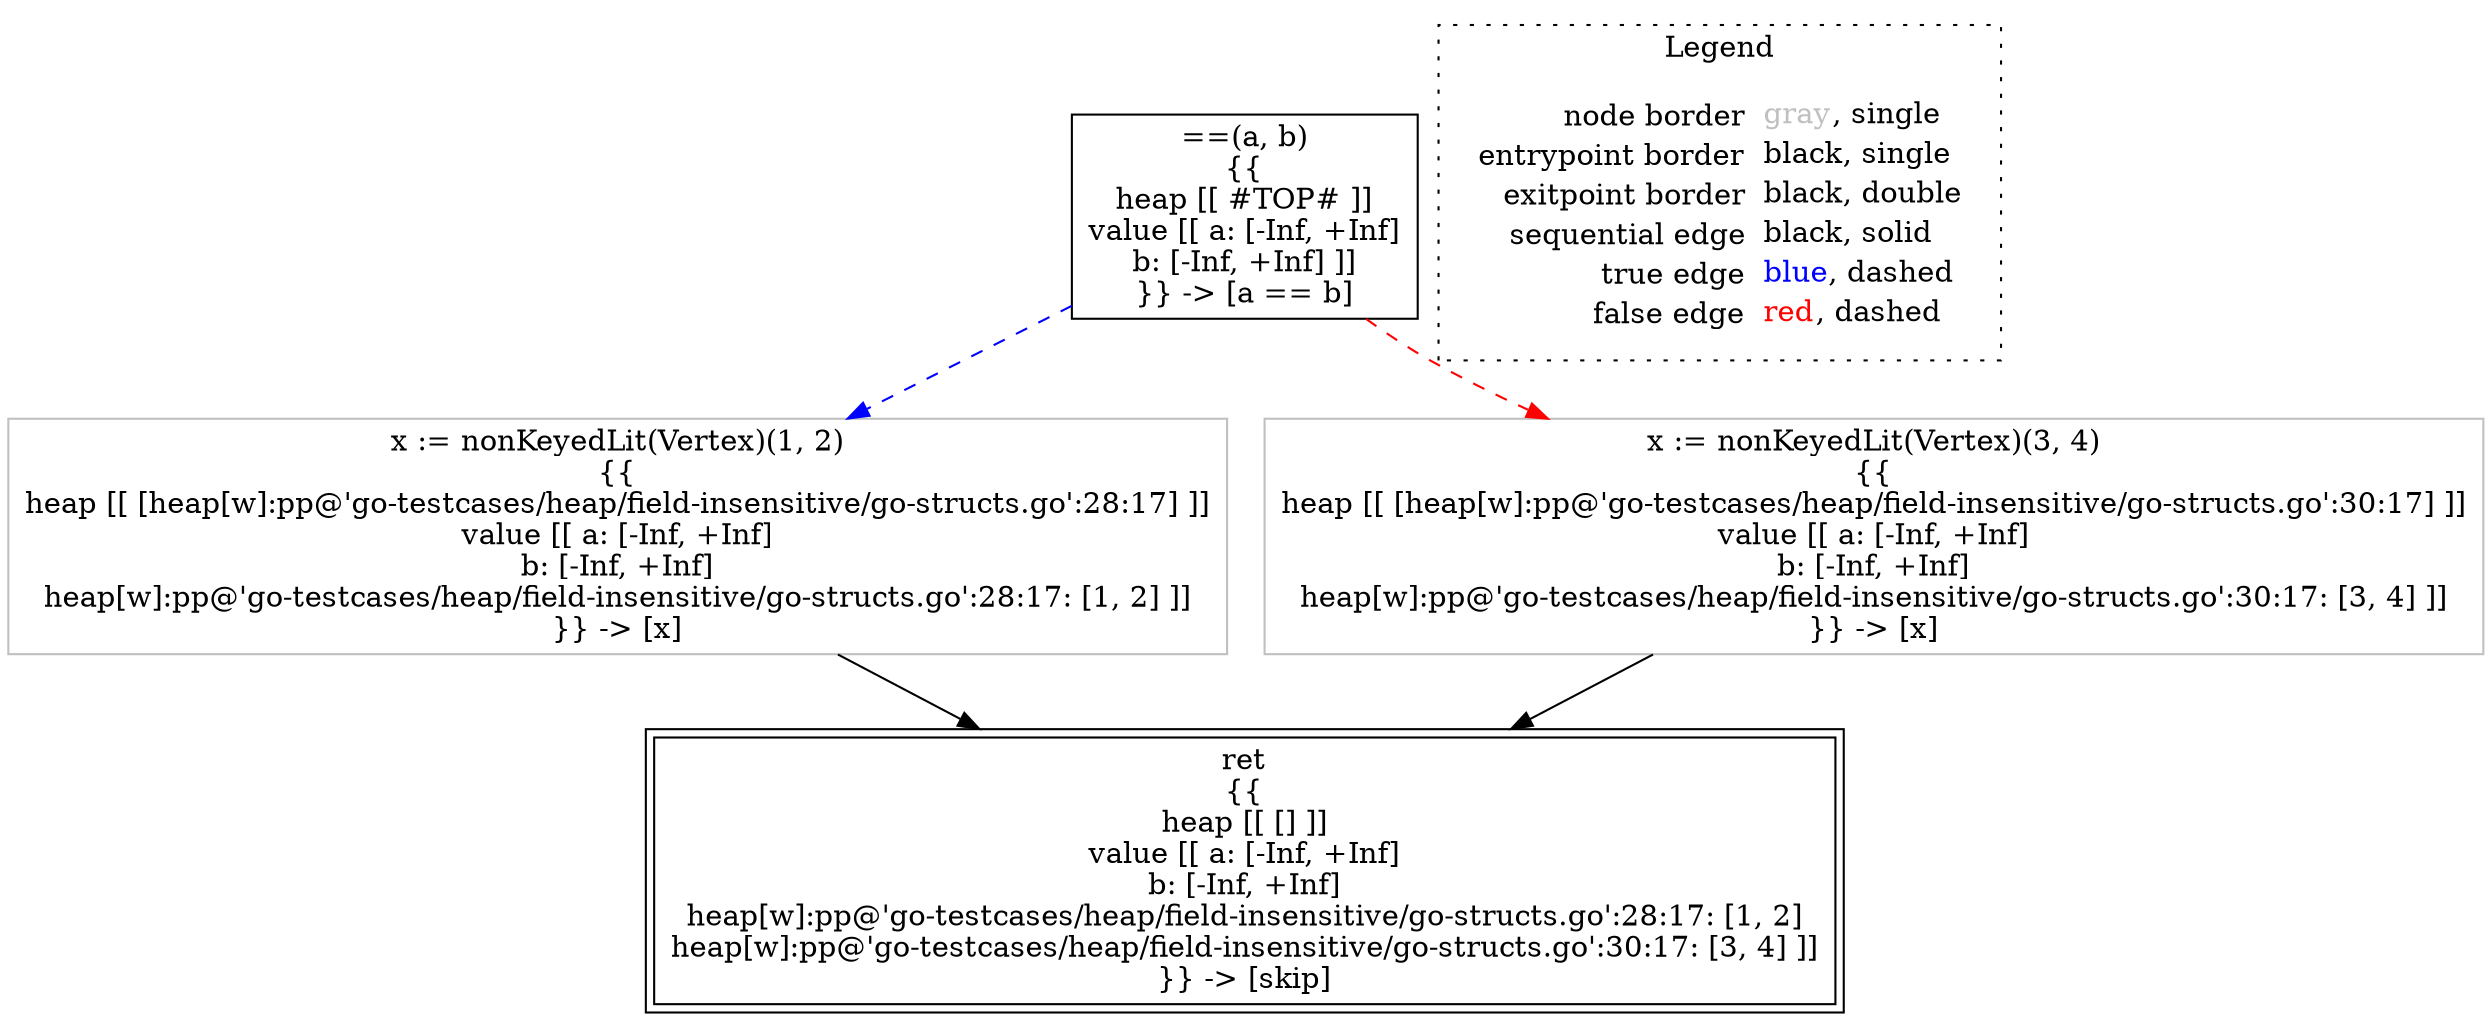 digraph {
	"node0" [shape="rect",color="black",label=<==(a, b)<BR/>{{<BR/>heap [[ #TOP# ]]<BR/>value [[ a: [-Inf, +Inf]<BR/>b: [-Inf, +Inf] ]]<BR/>}} -&gt; [a == b]>];
	"node1" [shape="rect",color="gray",label=<x := nonKeyedLit(Vertex)(1, 2)<BR/>{{<BR/>heap [[ [heap[w]:pp@'go-testcases/heap/field-insensitive/go-structs.go':28:17] ]]<BR/>value [[ a: [-Inf, +Inf]<BR/>b: [-Inf, +Inf]<BR/>heap[w]:pp@'go-testcases/heap/field-insensitive/go-structs.go':28:17: [1, 2] ]]<BR/>}} -&gt; [x]>];
	"node2" [shape="rect",color="black",peripheries="2",label=<ret<BR/>{{<BR/>heap [[ [] ]]<BR/>value [[ a: [-Inf, +Inf]<BR/>b: [-Inf, +Inf]<BR/>heap[w]:pp@'go-testcases/heap/field-insensitive/go-structs.go':28:17: [1, 2]<BR/>heap[w]:pp@'go-testcases/heap/field-insensitive/go-structs.go':30:17: [3, 4] ]]<BR/>}} -&gt; [skip]>];
	"node3" [shape="rect",color="gray",label=<x := nonKeyedLit(Vertex)(3, 4)<BR/>{{<BR/>heap [[ [heap[w]:pp@'go-testcases/heap/field-insensitive/go-structs.go':30:17] ]]<BR/>value [[ a: [-Inf, +Inf]<BR/>b: [-Inf, +Inf]<BR/>heap[w]:pp@'go-testcases/heap/field-insensitive/go-structs.go':30:17: [3, 4] ]]<BR/>}} -&gt; [x]>];
	"node1" -> "node2" [color="black"];
	"node0" -> "node1" [color="blue",style="dashed"];
	"node0" -> "node3" [color="red",style="dashed"];
	"node3" -> "node2" [color="black"];
subgraph cluster_legend {
	label="Legend";
	style=dotted;
	node [shape=plaintext];
	"legend" [label=<<table border="0" cellpadding="2" cellspacing="0" cellborder="0"><tr><td align="right">node border&nbsp;</td><td align="left"><font color="gray">gray</font>, single</td></tr><tr><td align="right">entrypoint border&nbsp;</td><td align="left"><font color="black">black</font>, single</td></tr><tr><td align="right">exitpoint border&nbsp;</td><td align="left"><font color="black">black</font>, double</td></tr><tr><td align="right">sequential edge&nbsp;</td><td align="left"><font color="black">black</font>, solid</td></tr><tr><td align="right">true edge&nbsp;</td><td align="left"><font color="blue">blue</font>, dashed</td></tr><tr><td align="right">false edge&nbsp;</td><td align="left"><font color="red">red</font>, dashed</td></tr></table>>];
}

}
